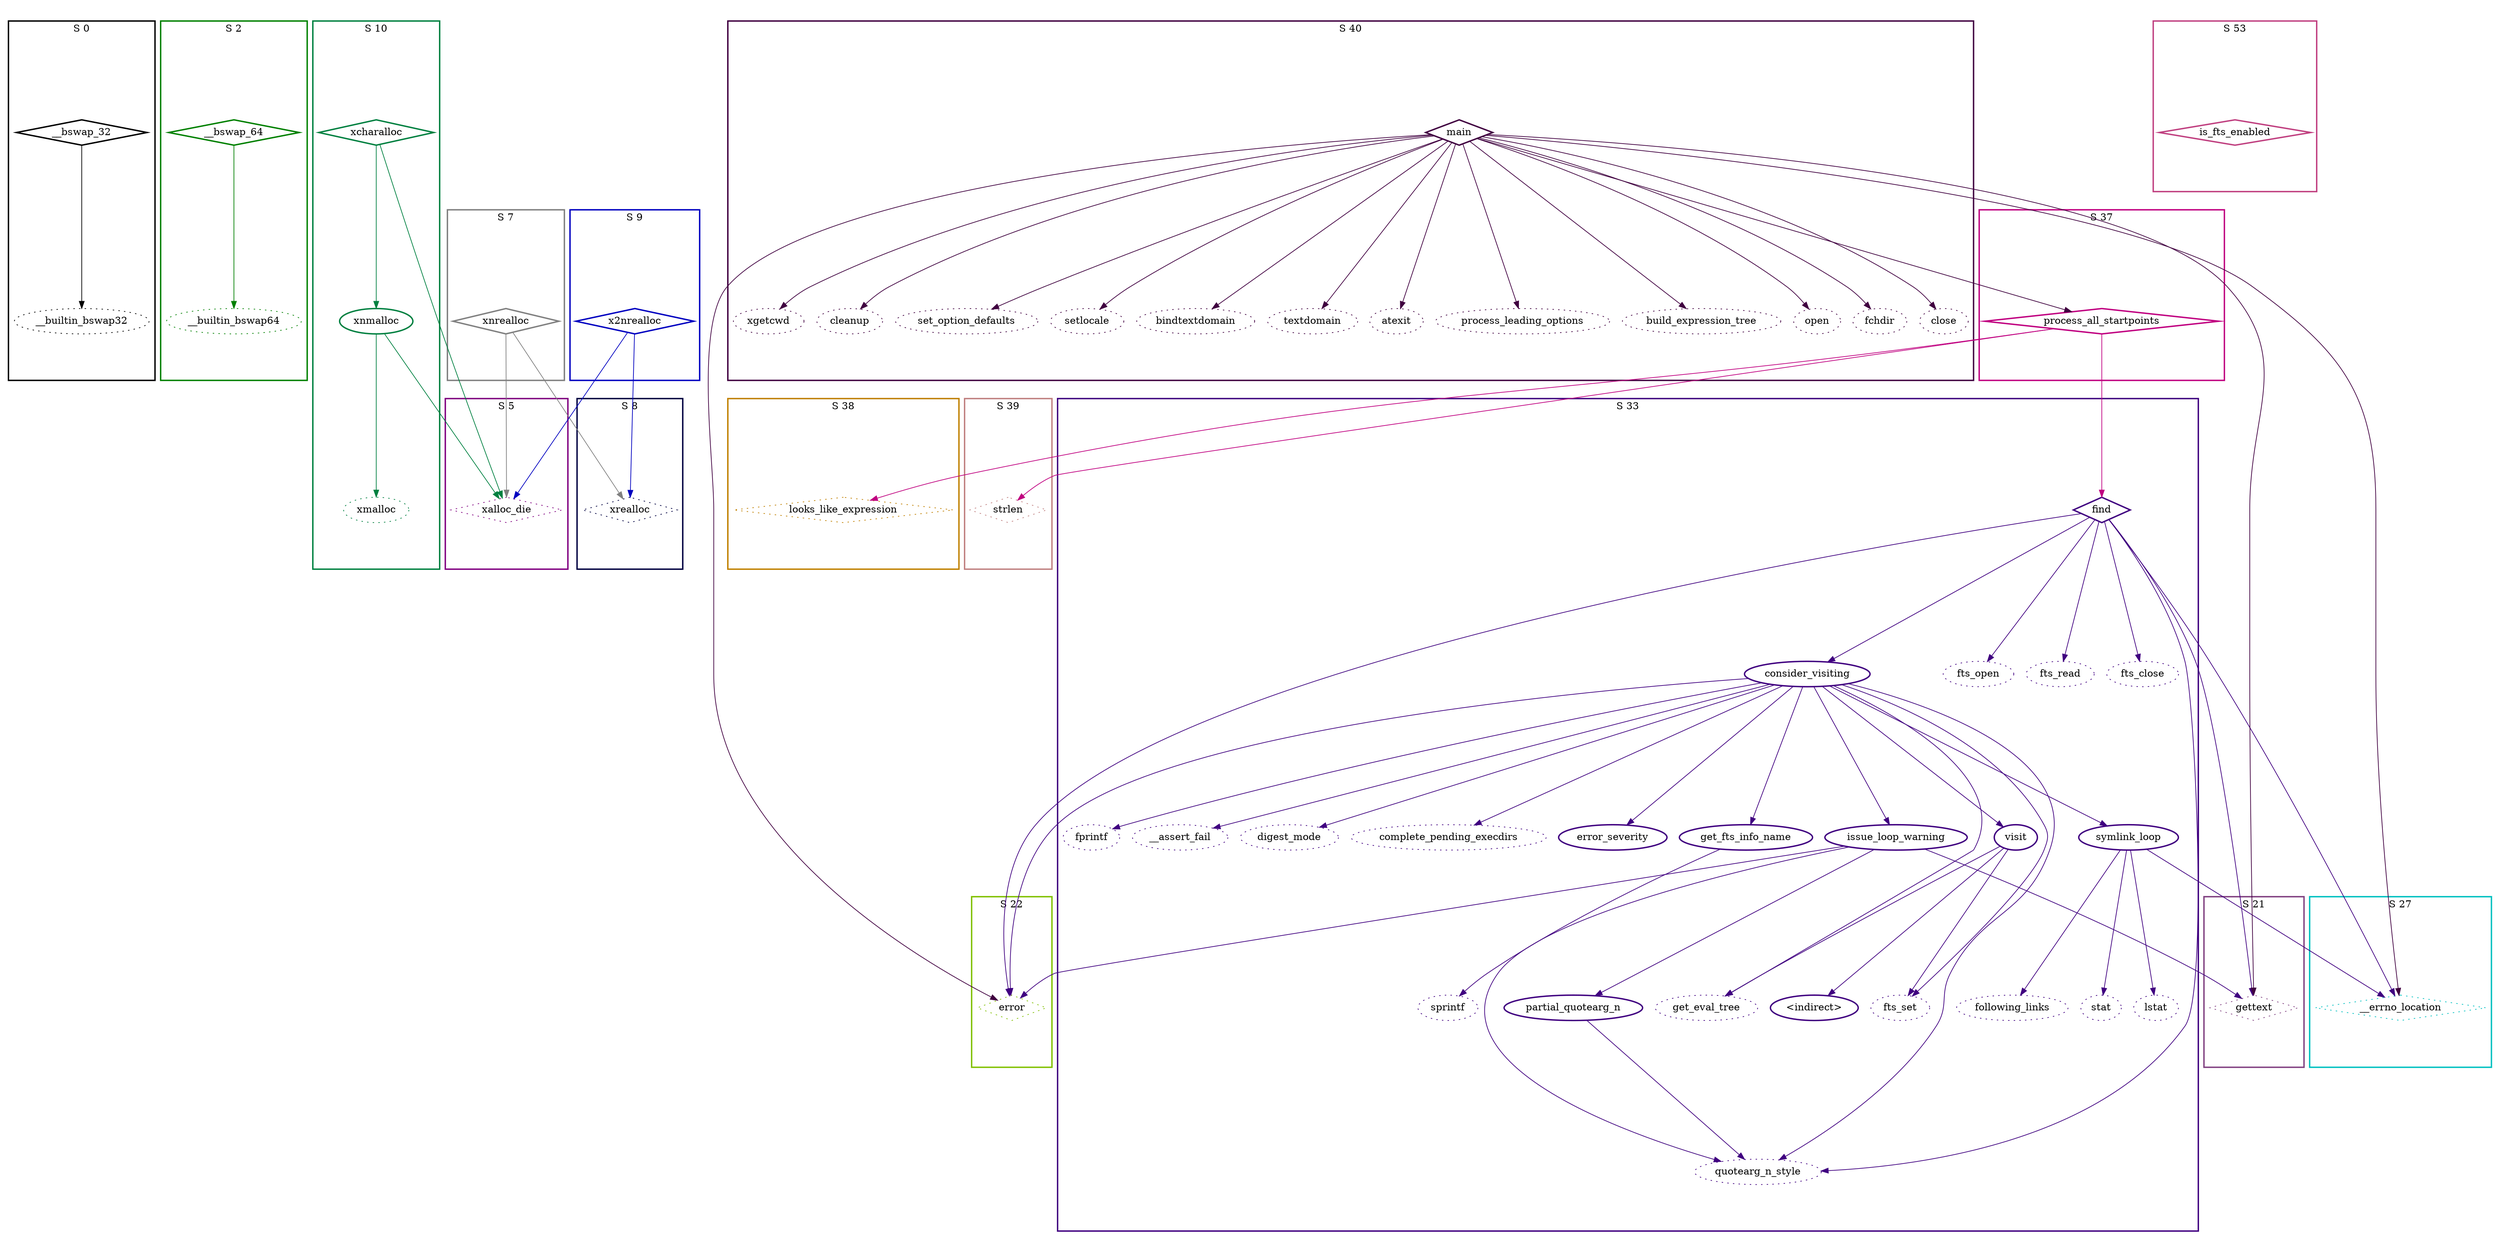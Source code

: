 digraph G {
  ratio=0.500000;
  "UV __bswap_32 (0)" [shape=diamond, label="__bswap_32", color="#000000",
                       style=bold];
  "UV __builtin_bswap32 (1)" [label="__builtin_bswap32", color="#000000",
                              style=dotted];
  "UV __bswap_64 (2)" [shape=diamond, label="__bswap_64", color="#008000",
                       style=bold];
  "UV __builtin_bswap64 (3)" [label="__builtin_bswap64", color="#008000",
                              style=dotted];
  "UV xnmalloc (4)" [label="xnmalloc", color="#008040", style=bold];
  "UV xalloc_die (5)" [shape=diamond, label="xalloc_die", color="#800080",
                       style=dotted];
  "UV xmalloc (6)" [label="xmalloc", color="#008040", style=dotted];
  "UV xnrealloc (7)" [shape=diamond, label="xnrealloc", color="#808080",
                      style=bold];
  "UV xrealloc (8)" [shape=diamond, label="xrealloc", color="#000040",
                     style=dotted];
  "UV x2nrealloc (9)" [shape=diamond, label="x2nrealloc", color="#0000C0",
                       style=bold];
  "UV xcharalloc (10)" [shape=diamond, label="xcharalloc", color="#008040",
                        style=bold];
  "UV error_severity (11)" [label="error_severity", color="#400080",
                            style=bold];
  "UV get_fts_info_name (12)" [label="get_fts_info_name", color="#400080",
                               style=bold];
  "UV sprintf (13)" [label="sprintf", color="#400080", style=dotted];
  "UV visit (14)" [label="visit", color="#400080", style=bold];
  "UV get_eval_tree (15)" [label="get_eval_tree", color="#400080",
                           style=dotted];
  "UV <indirect> (16)" [label="<indirect>", color="#400080", style=bold];
  "UV fts_set (17)" [label="fts_set", color="#400080", style=dotted];
  "UV partial_quotearg_n (18)" [label="partial_quotearg_n", color="#400080",
                                style=bold];
  "UV quotearg_n_style (19)" [label="quotearg_n_style", color="#400080",
                              style=dotted];
  "UV issue_loop_warning (20)" [label="issue_loop_warning", color="#400080",
                                style=bold];
  "UV gettext (21)" [shape=diamond, label="gettext", color="#804080",
                     style=dotted];
  "UV error (22)" [shape=diamond, label="error", color="#80C000",
                   style=dotted];
  "UV symlink_loop (23)" [label="symlink_loop", color="#400080", style=bold];
  "UV following_links (24)" [label="following_links", color="#400080",
                             style=dotted];
  "UV stat (25)" [label="stat", color="#400080", style=dotted];
  "UV lstat (26)" [label="lstat", color="#400080", style=dotted];
  "UV __errno_location (27)" [shape=diamond, label="__errno_location",
                              color="#00C0C0", style=dotted];
  "UV consider_visiting (28)" [label="consider_visiting", color="#400080",
                               style=bold];
  "UV fprintf (29)" [label="fprintf", color="#400080", style=dotted];
  "UV __assert_fail (30)" [label="__assert_fail", color="#400080",
                           style=dotted];
  "UV digest_mode (31)" [label="digest_mode", color="#400080", style=dotted];
  "UV complete_pending_execdirs (32)" [label="complete_pending_execdirs",
                                       color="#400080", style=dotted];
  "UV find (33)" [shape=diamond, label="find", color="#400080", style=bold];
  "UV fts_open (34)" [label="fts_open", color="#400080", style=dotted];
  "UV fts_read (35)" [label="fts_read", color="#400080", style=dotted];
  "UV fts_close (36)" [label="fts_close", color="#400080", style=dotted];
  "UV process_all_startpoints (37)" [shape=diamond,
                                     label="process_all_startpoints",
                                     color="#C00080", style=bold];
  "UV looks_like_expression (38)" [shape=diamond,
                                   label="looks_like_expression",
                                   color="#C08000", style=dotted];
  "UV strlen (39)" [shape=diamond, label="strlen", color="#C08080",
                    style=dotted];
  "UV main (40)" [shape=diamond, label="main", color="#400040", style=bold];
  "UV set_option_defaults (41)" [label="set_option_defaults",
                                 color="#400040", style=dotted];
  "UV setlocale (42)" [label="setlocale", color="#400040", style=dotted];
  "UV bindtextdomain (43)" [label="bindtextdomain", color="#400040",
                            style=dotted];
  "UV textdomain (44)" [label="textdomain", color="#400040", style=dotted];
  "UV atexit (45)" [label="atexit", color="#400040", style=dotted];
  "UV process_leading_options (46)" [label="process_leading_options",
                                     color="#400040", style=dotted];
  "UV build_expression_tree (47)" [label="build_expression_tree",
                                   color="#400040", style=dotted];
  "UV open (48)" [label="open", color="#400040", style=dotted];
  "UV fchdir (49)" [label="fchdir", color="#400040", style=dotted];
  "UV close (50)" [label="close", color="#400040", style=dotted];
  "UV xgetcwd (51)" [label="xgetcwd", color="#400040", style=dotted];
  "UV cleanup (52)" [label="cleanup", color="#400040", style=dotted];
  "UV is_fts_enabled (53)" [shape=diamond, label="is_fts_enabled",
                            color="#C04080", style=bold];
  
  subgraph cluster_33 { label="S 33";
    color="#400080";
    style=bold;
    "UV fts_close (36)";"UV fts_read (35)";"UV fts_open (34)";"UV find (33)";"UV complete_pending_execdirs (32)";"UV digest_mode (31)";"UV __assert_fail (30)";"UV fprintf (29)";"UV consider_visiting (28)";"UV lstat (26)";"UV stat (25)";"UV following_links (24)";"UV symlink_loop (23)";"UV issue_loop_warning (20)";"UV quotearg_n_style (19)";"UV partial_quotearg_n (18)";"UV fts_set (17)";"UV <indirect> (16)";"UV get_eval_tree (15)";"UV visit (14)";"UV sprintf (13)";"UV get_fts_info_name (12)";"UV error_severity (11)"; };
  subgraph cluster_27 { label="S 27";
    color="#00C0C0";
    style=bold;
    "UV __errno_location (27)"; };
  subgraph cluster_40 { label="S 40";
    color="#400040";
    style=bold;
    "UV cleanup (52)";"UV xgetcwd (51)";"UV close (50)";"UV fchdir (49)";"UV open (48)";"UV build_expression_tree (47)";"UV process_leading_options (46)";"UV atexit (45)";"UV textdomain (44)";"UV bindtextdomain (43)";"UV setlocale (42)";"UV set_option_defaults (41)";"UV main (40)"; };
  subgraph cluster_0 { label="S 0";
    color="#000000";
    style=bold;
    "UV __builtin_bswap32 (1)";"UV __bswap_32 (0)"; };
  subgraph cluster_10 { label="S 10";
    color="#008040";
    style=bold;
    "UV xcharalloc (10)";"UV xmalloc (6)";"UV xnmalloc (4)"; };
  subgraph cluster_37 { label="S 37";
    color="#C00080";
    style=bold;
    "UV process_all_startpoints (37)"; };
  subgraph cluster_38 { label="S 38";
    color="#C08000";
    style=bold;
    "UV looks_like_expression (38)"; };
  subgraph cluster_2 { label="S 2";
    color="#008000";
    style=bold;
    "UV __builtin_bswap64 (3)";"UV __bswap_64 (2)"; };
  subgraph cluster_39 { label="S 39";
    color="#C08080";
    style=bold;
    "UV strlen (39)"; };
  subgraph cluster_53 { label="S 53";
    color="#C04080";
    style=bold;
    "UV is_fts_enabled (53)"; };
  subgraph cluster_5 { label="S 5";
    color="#800080";
    style=bold;
    "UV xalloc_die (5)"; };
  subgraph cluster_21 { label="S 21";
    color="#804080";
    style=bold;
    "UV gettext (21)"; };
  subgraph cluster_22 { label="S 22";
    color="#80C000";
    style=bold;
    "UV error (22)"; };
  subgraph cluster_7 { label="S 7";
    color="#808080";
    style=bold;
    "UV xnrealloc (7)"; };
  subgraph cluster_8 { label="S 8";
    color="#000040";
    style=bold;
    "UV xrealloc (8)"; };
  subgraph cluster_9 { label="S 9";
    color="#0000C0";
    style=bold;
    "UV x2nrealloc (9)"; };
  
  "UV __bswap_32 (0)" -> "UV __builtin_bswap32 (1)" [color="#000000"];
  "UV __bswap_64 (2)" -> "UV __builtin_bswap64 (3)" [color="#008000"];
  "UV xnmalloc (4)" -> "UV xalloc_die (5)" [color="#008040"];
  "UV xnmalloc (4)" -> "UV xmalloc (6)" [color="#008040"];
  "UV xnrealloc (7)" -> "UV xalloc_die (5)" [color="#808080"];
  "UV xnrealloc (7)" -> "UV xrealloc (8)" [color="#808080"];
  "UV x2nrealloc (9)" -> "UV xalloc_die (5)" [color="#0000C0"];
  "UV x2nrealloc (9)" -> "UV xrealloc (8)" [color="#0000C0"];
  "UV xcharalloc (10)" -> "UV xnmalloc (4)" [color="#008040"];
  "UV xcharalloc (10)" -> "UV xalloc_die (5)" [color="#008040"];
  "UV get_fts_info_name (12)" -> "UV sprintf (13)" [color="#400080"];
  "UV visit (14)" -> "UV get_eval_tree (15)" [color="#400080"];
  "UV visit (14)" -> "UV <indirect> (16)" [color="#400080"];
  "UV visit (14)" -> "UV fts_set (17)" [color="#400080"];
  "UV partial_quotearg_n (18)" -> "UV quotearg_n_style (19)" [color="#400080"];
  "UV issue_loop_warning (20)" -> "UV partial_quotearg_n (18)" [color="#400080"];
  "UV issue_loop_warning (20)" -> "UV quotearg_n_style (19)" [color="#400080"];
  "UV issue_loop_warning (20)" -> "UV gettext (21)" [color="#400080"];
  "UV issue_loop_warning (20)" -> "UV error (22)" [color="#400080"];
  "UV symlink_loop (23)" -> "UV following_links (24)" [color="#400080"];
  "UV symlink_loop (23)" -> "UV stat (25)" [color="#400080"];
  "UV symlink_loop (23)" -> "UV lstat (26)" [color="#400080"];
  "UV symlink_loop (23)" -> "UV __errno_location (27)" [color="#400080"];
  "UV consider_visiting (28)" -> "UV error_severity (11)" [color="#400080"];
  "UV consider_visiting (28)" -> "UV get_fts_info_name (12)" [color="#400080"];
  "UV consider_visiting (28)" -> "UV visit (14)" [color="#400080"];
  "UV consider_visiting (28)" -> "UV get_eval_tree (15)" [color="#400080"];
  "UV consider_visiting (28)" -> "UV fts_set (17)" [color="#400080"];
  "UV consider_visiting (28)" -> "UV quotearg_n_style (19)" [color="#400080"];
  "UV consider_visiting (28)" -> "UV issue_loop_warning (20)" [color="#400080"];
  "UV consider_visiting (28)" -> "UV error (22)" [color="#400080"];
  "UV consider_visiting (28)" -> "UV symlink_loop (23)" [color="#400080"];
  "UV consider_visiting (28)" -> "UV fprintf (29)" [color="#400080"];
  "UV consider_visiting (28)" -> "UV __assert_fail (30)" [color="#400080"];
  "UV consider_visiting (28)" -> "UV digest_mode (31)" [color="#400080"];
  "UV consider_visiting (28)" -> "UV complete_pending_execdirs (32)" [
  color="#400080"];
  "UV find (33)" -> "UV quotearg_n_style (19)" [color="#400080"];
  "UV find (33)" -> "UV gettext (21)" [color="#400080"];
  "UV find (33)" -> "UV error (22)" [color="#400080"];
  "UV find (33)" -> "UV __errno_location (27)" [color="#400080"];
  "UV find (33)" -> "UV consider_visiting (28)" [color="#400080"];
  "UV find (33)" -> "UV fts_open (34)" [color="#400080"];
  "UV find (33)" -> "UV fts_read (35)" [color="#400080"];
  "UV find (33)" -> "UV fts_close (36)" [color="#400080"];
  "UV process_all_startpoints (37)" -> "UV find (33)" [color="#C00080"];
  "UV process_all_startpoints (37)" -> "UV looks_like_expression (38)" [
  color="#C00080"];
  "UV process_all_startpoints (37)" -> "UV strlen (39)" [color="#C00080"];
  "UV main (40)" -> "UV gettext (21)" [color="#400040"];
  "UV main (40)" -> "UV error (22)" [color="#400040"];
  "UV main (40)" -> "UV __errno_location (27)" [color="#400040"];
  "UV main (40)" -> "UV process_all_startpoints (37)" [color="#400040"];
  "UV main (40)" -> "UV set_option_defaults (41)" [color="#400040"];
  "UV main (40)" -> "UV setlocale (42)" [color="#400040"];
  "UV main (40)" -> "UV bindtextdomain (43)" [color="#400040"];
  "UV main (40)" -> "UV textdomain (44)" [color="#400040"];
  "UV main (40)" -> "UV atexit (45)" [color="#400040"];
  "UV main (40)" -> "UV process_leading_options (46)" [color="#400040"];
  "UV main (40)" -> "UV build_expression_tree (47)" [color="#400040"];
  "UV main (40)" -> "UV open (48)" [color="#400040"];
  "UV main (40)" -> "UV fchdir (49)" [color="#400040"];
  "UV main (40)" -> "UV close (50)" [color="#400040"];
  "UV main (40)" -> "UV xgetcwd (51)" [color="#400040"];
  "UV main (40)" -> "UV cleanup (52)" [color="#400040"];
  
  }